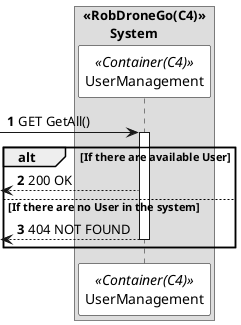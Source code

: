 @startuml listUserSD
autonumber

skinparam sequence {
ParticipantBorderColor black
ParticipantBackgroundColor white
}


box "<<RobDroneGo(C4)>>\n\tSystem"

participant UserManagement as CM <<Container(C4)>>
end box

-> CM: GET GetAll()
activate CM

alt If there are available User
 <-- CM : 200 OK


else If there are no User in the system

 <-- CM : 404 NOT FOUND
deactivate CM


end


@enduml